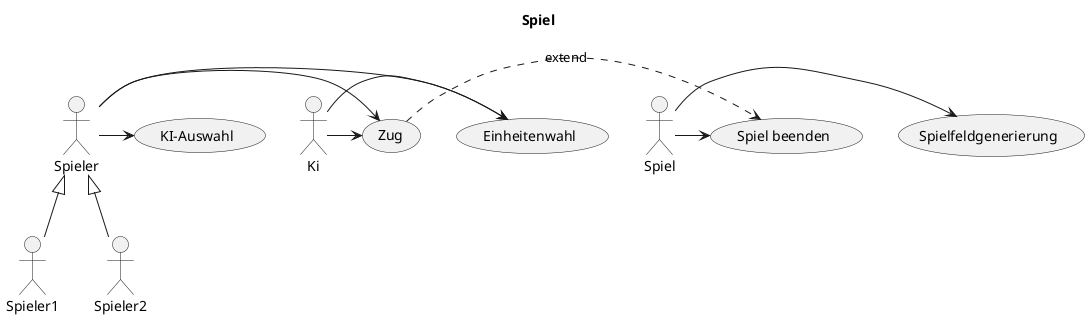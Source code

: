 @startuml
title Spiel

:Spieler: as s
:Spieler1: as s1
:Spieler2: as s2
:Spiel: as sp
:Ki: as k

(KI-Auswahl) as (ki)
(Einheitenwahl) as (ea)
(Spielfeldgenerierung) as (sf)
(Zug) as (z)
(Spiel beenden) as (sb)

s <|-- s1
s <|-- s2

s -> (ki)
s -> (ea)
k -> (ea)
sp -> (sf)
s -> (z)
k -> (z)
(z) .> (sb) : extend
sp -> (sb)
@enduml

